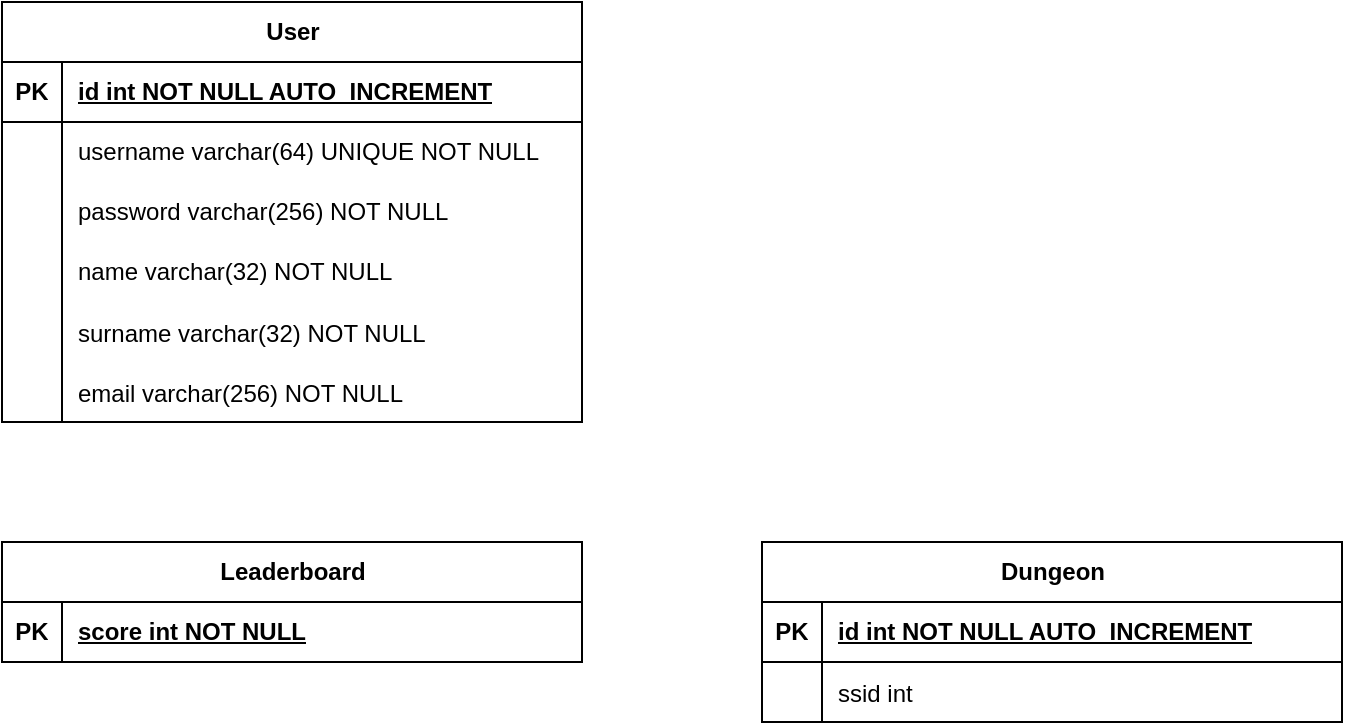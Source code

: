 <mxfile version="26.0.5">
  <diagram name="Pagina-1" id="-n6GPyPuI3OpaiY4CRwT">
    <mxGraphModel dx="1434" dy="866" grid="1" gridSize="10" guides="1" tooltips="1" connect="1" arrows="1" fold="1" page="1" pageScale="1" pageWidth="827" pageHeight="1169" background="#FFFFFF" math="0" shadow="0">
      <root>
        <mxCell id="0" />
        <mxCell id="1" parent="0" />
        <mxCell id="7Y_LuzAzKtFLR1Gf0EG2-1" value="&lt;span style=&quot;text-wrap: wrap;&quot;&gt;User&lt;/span&gt;" style="shape=table;startSize=30;container=1;collapsible=1;childLayout=tableLayout;fixedRows=1;rowLines=0;fontStyle=1;align=center;resizeLast=1;html=1;" parent="1" vertex="1">
          <mxGeometry x="80" y="70" width="290" height="210" as="geometry" />
        </mxCell>
        <mxCell id="7Y_LuzAzKtFLR1Gf0EG2-2" value="" style="shape=tableRow;horizontal=0;startSize=0;swimlaneHead=0;swimlaneBody=0;fillColor=none;collapsible=0;dropTarget=0;points=[[0,0.5],[1,0.5]];portConstraint=eastwest;top=0;left=0;right=0;bottom=1;" parent="7Y_LuzAzKtFLR1Gf0EG2-1" vertex="1">
          <mxGeometry y="30" width="290" height="30" as="geometry" />
        </mxCell>
        <mxCell id="7Y_LuzAzKtFLR1Gf0EG2-3" value="PK" style="shape=partialRectangle;connectable=0;fillColor=none;top=0;left=0;bottom=0;right=0;fontStyle=1;overflow=hidden;whiteSpace=wrap;html=1;" parent="7Y_LuzAzKtFLR1Gf0EG2-2" vertex="1">
          <mxGeometry width="30" height="30" as="geometry">
            <mxRectangle width="30" height="30" as="alternateBounds" />
          </mxGeometry>
        </mxCell>
        <mxCell id="7Y_LuzAzKtFLR1Gf0EG2-4" value="id int NOT NULL AUTO_INCREMENT" style="shape=partialRectangle;connectable=0;fillColor=none;top=0;left=0;bottom=0;right=0;align=left;spacingLeft=6;fontStyle=5;overflow=hidden;whiteSpace=wrap;html=1;" parent="7Y_LuzAzKtFLR1Gf0EG2-2" vertex="1">
          <mxGeometry x="30" width="260" height="30" as="geometry">
            <mxRectangle width="260" height="30" as="alternateBounds" />
          </mxGeometry>
        </mxCell>
        <mxCell id="7Y_LuzAzKtFLR1Gf0EG2-5" value="" style="shape=tableRow;horizontal=0;startSize=0;swimlaneHead=0;swimlaneBody=0;fillColor=none;collapsible=0;dropTarget=0;points=[[0,0.5],[1,0.5]];portConstraint=eastwest;top=0;left=0;right=0;bottom=0;" parent="7Y_LuzAzKtFLR1Gf0EG2-1" vertex="1">
          <mxGeometry y="60" width="290" height="30" as="geometry" />
        </mxCell>
        <mxCell id="7Y_LuzAzKtFLR1Gf0EG2-6" value="" style="shape=partialRectangle;connectable=0;fillColor=none;top=0;left=0;bottom=0;right=0;editable=1;overflow=hidden;whiteSpace=wrap;html=1;" parent="7Y_LuzAzKtFLR1Gf0EG2-5" vertex="1">
          <mxGeometry width="30" height="30" as="geometry">
            <mxRectangle width="30" height="30" as="alternateBounds" />
          </mxGeometry>
        </mxCell>
        <mxCell id="7Y_LuzAzKtFLR1Gf0EG2-7" value="&lt;span style=&quot;text-wrap: nowrap;&quot;&gt;username varchar(64) UNIQUE NOT NULL&lt;/span&gt;" style="shape=partialRectangle;connectable=0;fillColor=none;top=0;left=0;bottom=0;right=0;align=left;spacingLeft=6;overflow=hidden;whiteSpace=wrap;html=1;" parent="7Y_LuzAzKtFLR1Gf0EG2-5" vertex="1">
          <mxGeometry x="30" width="260" height="30" as="geometry">
            <mxRectangle width="260" height="30" as="alternateBounds" />
          </mxGeometry>
        </mxCell>
        <mxCell id="7Y_LuzAzKtFLR1Gf0EG2-8" value="" style="shape=tableRow;horizontal=0;startSize=0;swimlaneHead=0;swimlaneBody=0;fillColor=none;collapsible=0;dropTarget=0;points=[[0,0.5],[1,0.5]];portConstraint=eastwest;top=0;left=0;right=0;bottom=0;" parent="7Y_LuzAzKtFLR1Gf0EG2-1" vertex="1">
          <mxGeometry y="90" width="290" height="30" as="geometry" />
        </mxCell>
        <mxCell id="7Y_LuzAzKtFLR1Gf0EG2-9" value="" style="shape=partialRectangle;connectable=0;fillColor=none;top=0;left=0;bottom=0;right=0;editable=1;overflow=hidden;whiteSpace=wrap;html=1;" parent="7Y_LuzAzKtFLR1Gf0EG2-8" vertex="1">
          <mxGeometry width="30" height="30" as="geometry">
            <mxRectangle width="30" height="30" as="alternateBounds" />
          </mxGeometry>
        </mxCell>
        <mxCell id="7Y_LuzAzKtFLR1Gf0EG2-10" value="password varchar(256) NOT NULL" style="shape=partialRectangle;connectable=0;fillColor=none;top=0;left=0;bottom=0;right=0;align=left;spacingLeft=6;overflow=hidden;whiteSpace=wrap;html=1;" parent="7Y_LuzAzKtFLR1Gf0EG2-8" vertex="1">
          <mxGeometry x="30" width="260" height="30" as="geometry">
            <mxRectangle width="260" height="30" as="alternateBounds" />
          </mxGeometry>
        </mxCell>
        <mxCell id="7Y_LuzAzKtFLR1Gf0EG2-11" value="" style="shape=tableRow;horizontal=0;startSize=0;swimlaneHead=0;swimlaneBody=0;fillColor=none;collapsible=0;dropTarget=0;points=[[0,0.5],[1,0.5]];portConstraint=eastwest;top=0;left=0;right=0;bottom=0;" parent="7Y_LuzAzKtFLR1Gf0EG2-1" vertex="1">
          <mxGeometry y="120" width="290" height="30" as="geometry" />
        </mxCell>
        <mxCell id="7Y_LuzAzKtFLR1Gf0EG2-12" value="" style="shape=partialRectangle;connectable=0;fillColor=none;top=0;left=0;bottom=0;right=0;editable=1;overflow=hidden;whiteSpace=wrap;html=1;" parent="7Y_LuzAzKtFLR1Gf0EG2-11" vertex="1">
          <mxGeometry width="30" height="30" as="geometry">
            <mxRectangle width="30" height="30" as="alternateBounds" />
          </mxGeometry>
        </mxCell>
        <mxCell id="7Y_LuzAzKtFLR1Gf0EG2-13" value="&lt;span style=&quot;text-wrap: nowrap;&quot;&gt;name varchar(32) NOT NULL&lt;/span&gt;" style="shape=partialRectangle;connectable=0;fillColor=none;top=0;left=0;bottom=0;right=0;align=left;spacingLeft=6;overflow=hidden;whiteSpace=wrap;html=1;" parent="7Y_LuzAzKtFLR1Gf0EG2-11" vertex="1">
          <mxGeometry x="30" width="260" height="30" as="geometry">
            <mxRectangle width="260" height="30" as="alternateBounds" />
          </mxGeometry>
        </mxCell>
        <mxCell id="7Y_LuzAzKtFLR1Gf0EG2-14" value="" style="shape=tableRow;horizontal=0;startSize=0;swimlaneHead=0;swimlaneBody=0;fillColor=none;collapsible=0;dropTarget=0;points=[[0,0.5],[1,0.5]];portConstraint=eastwest;top=0;left=0;right=0;bottom=0;" parent="7Y_LuzAzKtFLR1Gf0EG2-1" vertex="1">
          <mxGeometry y="150" width="290" height="30" as="geometry" />
        </mxCell>
        <mxCell id="7Y_LuzAzKtFLR1Gf0EG2-15" value="" style="shape=partialRectangle;connectable=0;fillColor=none;top=0;left=0;bottom=0;right=0;editable=1;overflow=hidden;" parent="7Y_LuzAzKtFLR1Gf0EG2-14" vertex="1">
          <mxGeometry width="30" height="30" as="geometry">
            <mxRectangle width="30" height="30" as="alternateBounds" />
          </mxGeometry>
        </mxCell>
        <mxCell id="7Y_LuzAzKtFLR1Gf0EG2-16" value="surname varchar(32) NOT NULL" style="shape=partialRectangle;connectable=0;fillColor=none;top=0;left=0;bottom=0;right=0;align=left;spacingLeft=6;overflow=hidden;" parent="7Y_LuzAzKtFLR1Gf0EG2-14" vertex="1">
          <mxGeometry x="30" width="260" height="30" as="geometry">
            <mxRectangle width="260" height="30" as="alternateBounds" />
          </mxGeometry>
        </mxCell>
        <mxCell id="j-nto5OTXpBOddp0pbFF-1" value="" style="shape=tableRow;horizontal=0;startSize=0;swimlaneHead=0;swimlaneBody=0;fillColor=none;collapsible=0;dropTarget=0;points=[[0,0.5],[1,0.5]];portConstraint=eastwest;top=0;left=0;right=0;bottom=0;" parent="7Y_LuzAzKtFLR1Gf0EG2-1" vertex="1">
          <mxGeometry y="180" width="290" height="30" as="geometry" />
        </mxCell>
        <mxCell id="j-nto5OTXpBOddp0pbFF-2" value="" style="shape=partialRectangle;connectable=0;fillColor=none;top=0;left=0;bottom=0;right=0;editable=1;overflow=hidden;" parent="j-nto5OTXpBOddp0pbFF-1" vertex="1">
          <mxGeometry width="30" height="30" as="geometry">
            <mxRectangle width="30" height="30" as="alternateBounds" />
          </mxGeometry>
        </mxCell>
        <mxCell id="j-nto5OTXpBOddp0pbFF-3" value="email varchar(256) NOT NULL" style="shape=partialRectangle;connectable=0;fillColor=none;top=0;left=0;bottom=0;right=0;align=left;spacingLeft=6;overflow=hidden;" parent="j-nto5OTXpBOddp0pbFF-1" vertex="1">
          <mxGeometry x="30" width="260" height="30" as="geometry">
            <mxRectangle width="260" height="30" as="alternateBounds" />
          </mxGeometry>
        </mxCell>
        <mxCell id="Hkn-7i80Ije_jq3ejXos-1" value="&lt;span style=&quot;text-wrap: wrap;&quot;&gt;Leaderboard&lt;/span&gt;" style="shape=table;startSize=30;container=1;collapsible=1;childLayout=tableLayout;fixedRows=1;rowLines=0;fontStyle=1;align=center;resizeLast=1;html=1;" vertex="1" parent="1">
          <mxGeometry x="80" y="340" width="290" height="60" as="geometry" />
        </mxCell>
        <mxCell id="Hkn-7i80Ije_jq3ejXos-2" value="" style="shape=tableRow;horizontal=0;startSize=0;swimlaneHead=0;swimlaneBody=0;fillColor=none;collapsible=0;dropTarget=0;points=[[0,0.5],[1,0.5]];portConstraint=eastwest;top=0;left=0;right=0;bottom=1;" vertex="1" parent="Hkn-7i80Ije_jq3ejXos-1">
          <mxGeometry y="30" width="290" height="30" as="geometry" />
        </mxCell>
        <mxCell id="Hkn-7i80Ije_jq3ejXos-3" value="PK" style="shape=partialRectangle;connectable=0;fillColor=none;top=0;left=0;bottom=0;right=0;fontStyle=1;overflow=hidden;whiteSpace=wrap;html=1;" vertex="1" parent="Hkn-7i80Ije_jq3ejXos-2">
          <mxGeometry width="30" height="30" as="geometry">
            <mxRectangle width="30" height="30" as="alternateBounds" />
          </mxGeometry>
        </mxCell>
        <mxCell id="Hkn-7i80Ije_jq3ejXos-4" value="score int NOT NULL" style="shape=partialRectangle;connectable=0;fillColor=none;top=0;left=0;bottom=0;right=0;align=left;spacingLeft=6;fontStyle=5;overflow=hidden;whiteSpace=wrap;html=1;" vertex="1" parent="Hkn-7i80Ije_jq3ejXos-2">
          <mxGeometry x="30" width="260" height="30" as="geometry">
            <mxRectangle width="260" height="30" as="alternateBounds" />
          </mxGeometry>
        </mxCell>
        <mxCell id="Hkn-7i80Ije_jq3ejXos-20" value="&lt;span style=&quot;text-wrap: wrap;&quot;&gt;Dungeon&lt;/span&gt;" style="shape=table;startSize=30;container=1;collapsible=1;childLayout=tableLayout;fixedRows=1;rowLines=0;fontStyle=1;align=center;resizeLast=1;html=1;" vertex="1" parent="1">
          <mxGeometry x="460" y="340" width="290" height="90" as="geometry">
            <mxRectangle x="440" y="340" width="110" height="30" as="alternateBounds" />
          </mxGeometry>
        </mxCell>
        <mxCell id="Hkn-7i80Ije_jq3ejXos-21" value="" style="shape=tableRow;horizontal=0;startSize=0;swimlaneHead=0;swimlaneBody=0;fillColor=none;collapsible=0;dropTarget=0;points=[[0,0.5],[1,0.5]];portConstraint=eastwest;top=0;left=0;right=0;bottom=1;" vertex="1" parent="Hkn-7i80Ije_jq3ejXos-20">
          <mxGeometry y="30" width="290" height="30" as="geometry" />
        </mxCell>
        <mxCell id="Hkn-7i80Ije_jq3ejXos-22" value="PK" style="shape=partialRectangle;connectable=0;fillColor=none;top=0;left=0;bottom=0;right=0;fontStyle=1;overflow=hidden;whiteSpace=wrap;html=1;" vertex="1" parent="Hkn-7i80Ije_jq3ejXos-21">
          <mxGeometry width="30" height="30" as="geometry">
            <mxRectangle width="30" height="30" as="alternateBounds" />
          </mxGeometry>
        </mxCell>
        <mxCell id="Hkn-7i80Ije_jq3ejXos-23" value="id int NOT NULL AUTO_INCREMENT" style="shape=partialRectangle;connectable=0;fillColor=none;top=0;left=0;bottom=0;right=0;align=left;spacingLeft=6;fontStyle=5;overflow=hidden;whiteSpace=wrap;html=1;" vertex="1" parent="Hkn-7i80Ije_jq3ejXos-21">
          <mxGeometry x="30" width="260" height="30" as="geometry">
            <mxRectangle width="260" height="30" as="alternateBounds" />
          </mxGeometry>
        </mxCell>
        <mxCell id="Hkn-7i80Ije_jq3ejXos-24" value="" style="shape=tableRow;horizontal=0;startSize=0;swimlaneHead=0;swimlaneBody=0;fillColor=none;collapsible=0;dropTarget=0;points=[[0,0.5],[1,0.5]];portConstraint=eastwest;top=0;left=0;right=0;bottom=0;" vertex="1" parent="Hkn-7i80Ije_jq3ejXos-20">
          <mxGeometry y="60" width="290" height="30" as="geometry" />
        </mxCell>
        <mxCell id="Hkn-7i80Ije_jq3ejXos-25" value="" style="shape=partialRectangle;connectable=0;fillColor=none;top=0;left=0;bottom=0;right=0;editable=1;overflow=hidden;" vertex="1" parent="Hkn-7i80Ije_jq3ejXos-24">
          <mxGeometry width="30" height="30" as="geometry">
            <mxRectangle width="30" height="30" as="alternateBounds" />
          </mxGeometry>
        </mxCell>
        <mxCell id="Hkn-7i80Ije_jq3ejXos-26" value="ssid int" style="shape=partialRectangle;connectable=0;fillColor=none;top=0;left=0;bottom=0;right=0;align=left;spacingLeft=6;overflow=hidden;" vertex="1" parent="Hkn-7i80Ije_jq3ejXos-24">
          <mxGeometry x="30" width="260" height="30" as="geometry">
            <mxRectangle width="260" height="30" as="alternateBounds" />
          </mxGeometry>
        </mxCell>
      </root>
    </mxGraphModel>
  </diagram>
</mxfile>

